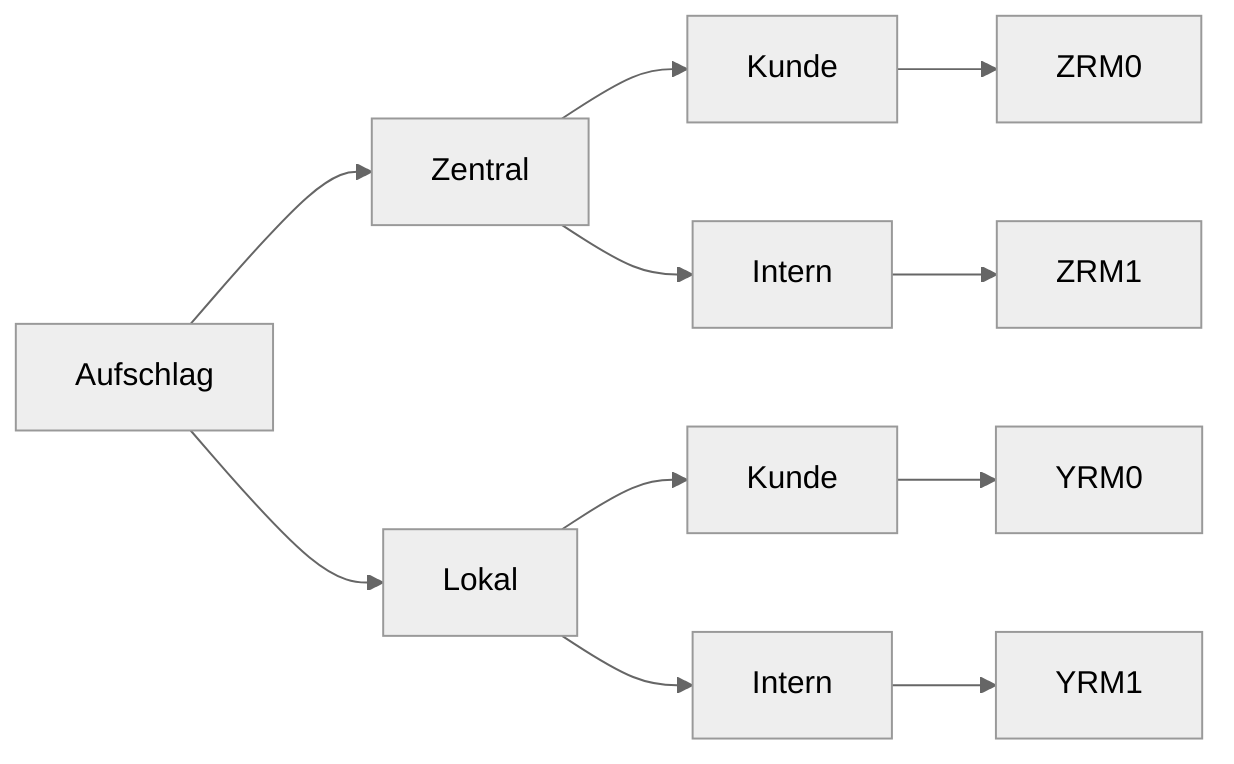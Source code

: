 %%{init: {'theme':'neutral', "sequence": { "height": 40, "actorMargin": 80, "mirrorActors": false, "bottomMarginAdj": 1 }}}%%
graph LR;
    Auf[Aufschlag];
        Auf-->AufZ[Zentral];
            AufZ-->AufZK[Kunde];
                AufZK-->ZRM0;
            AufZ-->AufZI[Intern];
                AufZI-->ZRM1;
        Auf-->AufL[Lokal];
            AufL-->AufLK[Kunde];
                AufLK-->YRM0;
            AufL-->AufLI[Intern];
                AufLI-->YRM1;